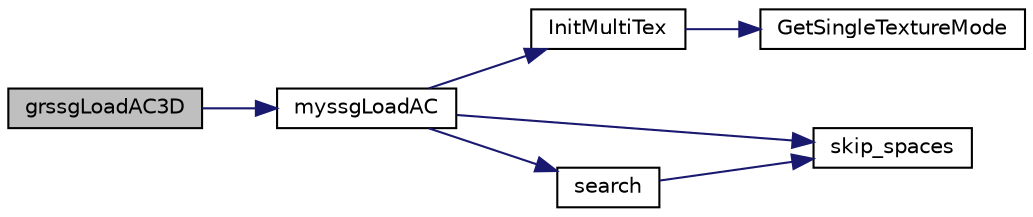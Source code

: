 digraph "grssgLoadAC3D"
{
  edge [fontname="Helvetica",fontsize="10",labelfontname="Helvetica",labelfontsize="10"];
  node [fontname="Helvetica",fontsize="10",shape=record];
  rankdir="LR";
  Node1 [label="grssgLoadAC3D",height=0.2,width=0.4,color="black", fillcolor="grey75", style="filled", fontcolor="black"];
  Node1 -> Node2 [color="midnightblue",fontsize="10",style="solid",fontname="Helvetica"];
  Node2 [label="myssgLoadAC",height=0.2,width=0.4,color="black", fillcolor="white", style="filled",URL="$grloadac_8cpp.html#aca6c0ea64a721edad055d914ddbef0c8"];
  Node2 -> Node3 [color="midnightblue",fontsize="10",style="solid",fontname="Helvetica"];
  Node3 [label="InitMultiTex",height=0.2,width=0.4,color="black", fillcolor="white", style="filled",URL="$grmain_8cpp.html#af138379ef999f07dd6d85b9b8f91f5cf"];
  Node3 -> Node4 [color="midnightblue",fontsize="10",style="solid",fontname="Helvetica"];
  Node4 [label="GetSingleTextureMode",height=0.2,width=0.4,color="black", fillcolor="white", style="filled",URL="$tgf_8cpp.html#aa5af1ec4784ef904bb0d615cbc64fb55"];
  Node2 -> Node5 [color="midnightblue",fontsize="10",style="solid",fontname="Helvetica"];
  Node5 [label="skip_spaces",height=0.2,width=0.4,color="black", fillcolor="white", style="filled",URL="$grloadac_8cpp.html#a5141f5ea5d72fbbeb66ab378a40d3edd"];
  Node2 -> Node6 [color="midnightblue",fontsize="10",style="solid",fontname="Helvetica"];
  Node6 [label="search",height=0.2,width=0.4,color="black", fillcolor="white", style="filled",URL="$grloadac_8cpp.html#ad4d017552886a59a19d90481de3459f5"];
  Node6 -> Node5 [color="midnightblue",fontsize="10",style="solid",fontname="Helvetica"];
}
